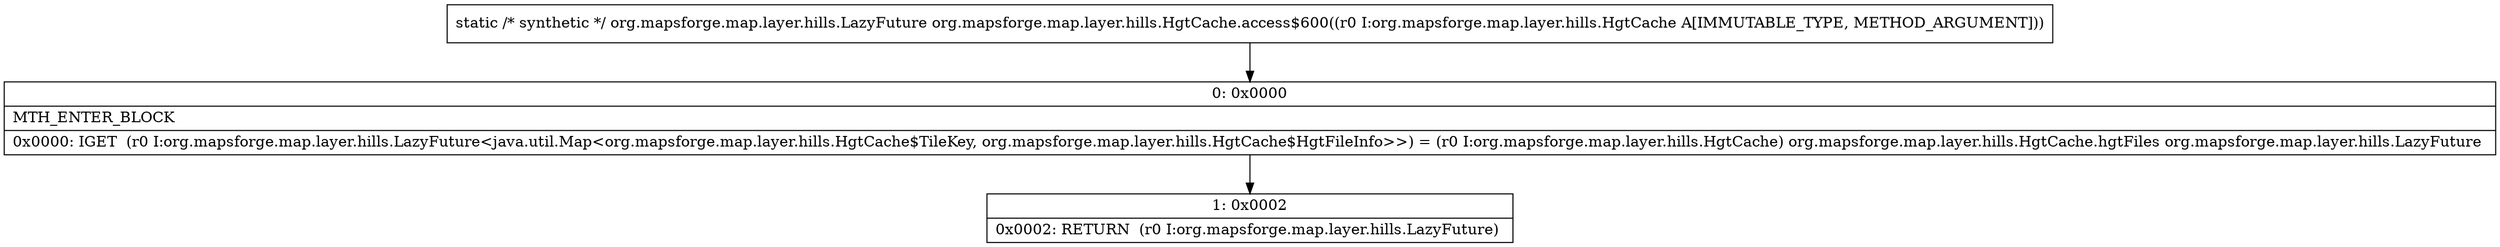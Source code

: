 digraph "CFG fororg.mapsforge.map.layer.hills.HgtCache.access$600(Lorg\/mapsforge\/map\/layer\/hills\/HgtCache;)Lorg\/mapsforge\/map\/layer\/hills\/LazyFuture;" {
Node_0 [shape=record,label="{0\:\ 0x0000|MTH_ENTER_BLOCK\l|0x0000: IGET  (r0 I:org.mapsforge.map.layer.hills.LazyFuture\<java.util.Map\<org.mapsforge.map.layer.hills.HgtCache$TileKey, org.mapsforge.map.layer.hills.HgtCache$HgtFileInfo\>\>) = (r0 I:org.mapsforge.map.layer.hills.HgtCache) org.mapsforge.map.layer.hills.HgtCache.hgtFiles org.mapsforge.map.layer.hills.LazyFuture \l}"];
Node_1 [shape=record,label="{1\:\ 0x0002|0x0002: RETURN  (r0 I:org.mapsforge.map.layer.hills.LazyFuture) \l}"];
MethodNode[shape=record,label="{static \/* synthetic *\/ org.mapsforge.map.layer.hills.LazyFuture org.mapsforge.map.layer.hills.HgtCache.access$600((r0 I:org.mapsforge.map.layer.hills.HgtCache A[IMMUTABLE_TYPE, METHOD_ARGUMENT])) }"];
MethodNode -> Node_0;
Node_0 -> Node_1;
}

